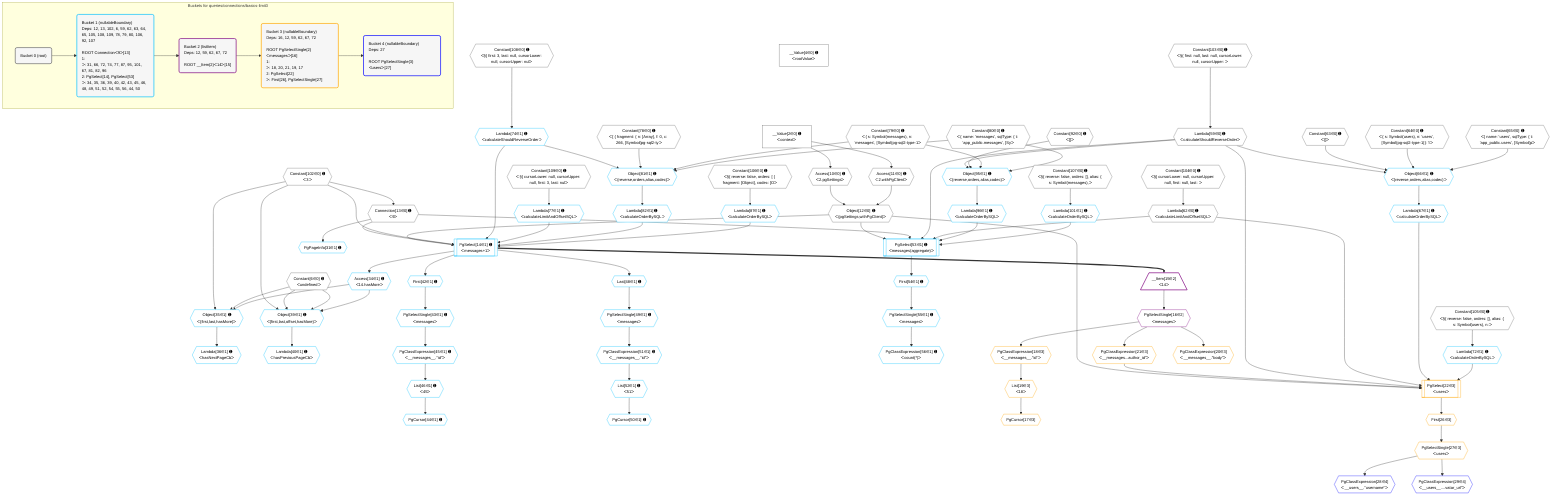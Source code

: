%%{init: {'themeVariables': { 'fontSize': '12px'}}}%%
graph TD
    classDef path fill:#eee,stroke:#000,color:#000
    classDef plan fill:#fff,stroke-width:1px,color:#000
    classDef itemplan fill:#fff,stroke-width:2px,color:#000
    classDef unbatchedplan fill:#dff,stroke-width:1px,color:#000
    classDef sideeffectplan fill:#fcc,stroke-width:2px,color:#000
    classDef bucket fill:#f6f6f6,color:#000,stroke-width:2px,text-align:left


    %% plan dependencies
    Object12{{"Object[12∈0] ➊<br />ᐸ{pgSettings,withPgClient}ᐳ"}}:::plan
    Access10{{"Access[10∈0] ➊<br />ᐸ2.pgSettingsᐳ"}}:::plan
    Access11{{"Access[11∈0] ➊<br />ᐸ2.withPgClientᐳ"}}:::plan
    Access10 & Access11 --> Object12
    __Value2["__Value[2∈0] ➊<br />ᐸcontextᐳ"]:::plan
    __Value2 --> Access10
    __Value2 --> Access11
    Connection13{{"Connection[13∈0] ➊<br />ᐸ9ᐳ"}}:::plan
    Constant102{{"Constant[102∈0] ➊<br />ᐸ3ᐳ"}}:::plan
    Constant102 --> Connection13
    Lambda59{{"Lambda[59∈0] ➊<br />ᐸcalculateShouldReverseOrderᐳ"}}:::plan
    Constant103{{"Constant[103∈0] ➊<br />ᐸ§{ first: null, last: null, cursorLower: null, cursorUpper: ᐳ"}}:::plan
    Constant103 --> Lambda59
    Lambda62{{"Lambda[62∈0] ➊<br />ᐸcalculateLimitAndOffsetSQLᐳ"}}:::plan
    Constant104{{"Constant[104∈0] ➊<br />ᐸ§{ cursorLower: null, cursorUpper: null, first: null, last: ᐳ"}}:::plan
    Constant104 --> Lambda62
    __Value4["__Value[4∈0] ➊<br />ᐸrootValueᐳ"]:::plan
    Constant6{{"Constant[6∈0] ➊<br />ᐸundefinedᐳ"}}:::plan
    Constant63{{"Constant[63∈0] ➊<br />ᐸ[]ᐳ"}}:::plan
    Constant64{{"Constant[64∈0] ➊<br />ᐸ{ s: Symbol(users), n: 'users', [Symbol(pg-sql2-type-1)]: 'Iᐳ"}}:::plan
    Constant65{{"Constant[65∈0] ➊<br />ᐸ{ name: 'users', sqlType: { t: 'app_public.users', [Symbol(pᐳ"}}:::plan
    Constant78{{"Constant[78∈0] ➊<br />ᐸ[ { fragment: { n: [Array], f: 0, c: 266, [Symbol(pg-sql2-tyᐳ"}}:::plan
    Constant79{{"Constant[79∈0] ➊<br />ᐸ{ s: Symbol(messages), n: 'messages', [Symbol(pg-sql2-type-1ᐳ"}}:::plan
    Constant80{{"Constant[80∈0] ➊<br />ᐸ{ name: 'messages', sqlType: { t: 'app_public.messages', [Syᐳ"}}:::plan
    Constant92{{"Constant[92∈0] ➊<br />ᐸ[]ᐳ"}}:::plan
    Constant105{{"Constant[105∈0] ➊<br />ᐸ§{ reverse: false, orders: [], alias: { s: Symbol(users), n:ᐳ"}}:::plan
    Constant106{{"Constant[106∈0] ➊<br />ᐸ§{ reverse: false, orders: [ { fragment: [Object], codec: [Oᐳ"}}:::plan
    Constant107{{"Constant[107∈0] ➊<br />ᐸ§{ reverse: false, orders: [], alias: { s: Symbol(messages),ᐳ"}}:::plan
    Constant108{{"Constant[108∈0] ➊<br />ᐸ§{ first: 3, last: null, cursorLower: null, cursorUpper: nulᐳ"}}:::plan
    Constant109{{"Constant[109∈0] ➊<br />ᐸ§{ cursorLower: null, cursorUpper: null, first: 3, last: nulᐳ"}}:::plan
    PgSelect14[["PgSelect[14∈1] ➊<br />ᐸmessages+1ᐳ"]]:::plan
    Lambda74{{"Lambda[74∈1] ➊<br />ᐸcalculateShouldReverseOrderᐳ"}}:::plan
    Lambda77{{"Lambda[77∈1] ➊<br />ᐸcalculateLimitAndOffsetSQLᐳ"}}:::plan
    Lambda82{{"Lambda[82∈1] ➊<br />ᐸcalculateOrderBySQLᐳ"}}:::plan
    Lambda87{{"Lambda[87∈1] ➊<br />ᐸcalculateOrderBySQLᐳ"}}:::plan
    Object12 & Connection13 & Constant102 & Lambda74 & Lambda77 & Lambda82 & Lambda87 --> PgSelect14
    PgSelect53[["PgSelect[53∈1] ➊<br />ᐸmessages(aggregate)ᐳ"]]:::plan
    Lambda96{{"Lambda[96∈1] ➊<br />ᐸcalculateOrderBySQLᐳ"}}:::plan
    Lambda101{{"Lambda[101∈1] ➊<br />ᐸcalculateOrderBySQLᐳ"}}:::plan
    Object12 & Connection13 & Lambda59 & Lambda62 & Lambda96 & Lambda101 --> PgSelect53
    Object39{{"Object[39∈1] ➊<br />ᐸ{first,last,offset,hasMore}ᐳ"}}:::plan
    Access34{{"Access[34∈1] ➊<br />ᐸ14.hasMoreᐳ"}}:::plan
    Constant102 & Constant6 & Constant6 & Access34 --> Object39
    Object66{{"Object[66∈1] ➊<br />ᐸ{reverse,orders,alias,codec}ᐳ"}}:::plan
    Lambda59 & Constant63 & Constant64 & Constant65 --> Object66
    Object81{{"Object[81∈1] ➊<br />ᐸ{reverse,orders,alias,codec}ᐳ"}}:::plan
    Lambda74 & Constant78 & Constant79 & Constant80 --> Object81
    Object95{{"Object[95∈1] ➊<br />ᐸ{reverse,orders,alias,codec}ᐳ"}}:::plan
    Lambda59 & Constant92 & Constant79 & Constant80 --> Object95
    Object35{{"Object[35∈1] ➊<br />ᐸ{first,last,hasMore}ᐳ"}}:::plan
    Constant102 & Constant6 & Access34 --> Object35
    PgPageInfo31{{"PgPageInfo[31∈1] ➊"}}:::plan
    Connection13 --> PgPageInfo31
    PgSelect14 --> Access34
    Lambda36{{"Lambda[36∈1] ➊<br />ᐸhasNextPageCbᐳ"}}:::plan
    Object35 --> Lambda36
    Lambda40{{"Lambda[40∈1] ➊<br />ᐸhasPreviousPageCbᐳ"}}:::plan
    Object39 --> Lambda40
    First42{{"First[42∈1] ➊"}}:::plan
    PgSelect14 --> First42
    PgSelectSingle43{{"PgSelectSingle[43∈1] ➊<br />ᐸmessagesᐳ"}}:::plan
    First42 --> PgSelectSingle43
    PgCursor44{{"PgCursor[44∈1] ➊"}}:::plan
    List46{{"List[46∈1] ➊<br />ᐸ45ᐳ"}}:::plan
    List46 --> PgCursor44
    PgClassExpression45{{"PgClassExpression[45∈1] ➊<br />ᐸ__messages__.”id”ᐳ"}}:::plan
    PgSelectSingle43 --> PgClassExpression45
    PgClassExpression45 --> List46
    Last48{{"Last[48∈1] ➊"}}:::plan
    PgSelect14 --> Last48
    PgSelectSingle49{{"PgSelectSingle[49∈1] ➊<br />ᐸmessagesᐳ"}}:::plan
    Last48 --> PgSelectSingle49
    PgCursor50{{"PgCursor[50∈1] ➊"}}:::plan
    List52{{"List[52∈1] ➊<br />ᐸ51ᐳ"}}:::plan
    List52 --> PgCursor50
    PgClassExpression51{{"PgClassExpression[51∈1] ➊<br />ᐸ__messages__.”id”ᐳ"}}:::plan
    PgSelectSingle49 --> PgClassExpression51
    PgClassExpression51 --> List52
    First54{{"First[54∈1] ➊"}}:::plan
    PgSelect53 --> First54
    PgSelectSingle55{{"PgSelectSingle[55∈1] ➊<br />ᐸmessagesᐳ"}}:::plan
    First54 --> PgSelectSingle55
    PgClassExpression56{{"PgClassExpression[56∈1] ➊<br />ᐸcount(*)ᐳ"}}:::plan
    PgSelectSingle55 --> PgClassExpression56
    Lambda67{{"Lambda[67∈1] ➊<br />ᐸcalculateOrderBySQLᐳ"}}:::plan
    Object66 --> Lambda67
    Lambda72{{"Lambda[72∈1] ➊<br />ᐸcalculateOrderBySQLᐳ"}}:::plan
    Constant105 --> Lambda72
    Constant108 --> Lambda74
    Constant109 --> Lambda77
    Object81 --> Lambda82
    Constant106 --> Lambda87
    Object95 --> Lambda96
    Constant107 --> Lambda101
    __Item15[/"__Item[15∈2]<br />ᐸ14ᐳ"\]:::itemplan
    PgSelect14 ==> __Item15
    PgSelectSingle16{{"PgSelectSingle[16∈2]<br />ᐸmessagesᐳ"}}:::plan
    __Item15 --> PgSelectSingle16
    PgSelect22[["PgSelect[22∈3]<br />ᐸusersᐳ"]]:::plan
    PgClassExpression21{{"PgClassExpression[21∈3]<br />ᐸ__messages...author_id”ᐳ"}}:::plan
    Object12 & PgClassExpression21 & Lambda59 & Lambda62 & Lambda67 & Lambda72 --> PgSelect22
    PgCursor17{{"PgCursor[17∈3]"}}:::plan
    List19{{"List[19∈3]<br />ᐸ18ᐳ"}}:::plan
    List19 --> PgCursor17
    PgClassExpression18{{"PgClassExpression[18∈3]<br />ᐸ__messages__.”id”ᐳ"}}:::plan
    PgSelectSingle16 --> PgClassExpression18
    PgClassExpression18 --> List19
    PgClassExpression20{{"PgClassExpression[20∈3]<br />ᐸ__messages__.”body”ᐳ"}}:::plan
    PgSelectSingle16 --> PgClassExpression20
    PgSelectSingle16 --> PgClassExpression21
    First26{{"First[26∈3]"}}:::plan
    PgSelect22 --> First26
    PgSelectSingle27{{"PgSelectSingle[27∈3]<br />ᐸusersᐳ"}}:::plan
    First26 --> PgSelectSingle27
    PgClassExpression28{{"PgClassExpression[28∈4]<br />ᐸ__users__.”username”ᐳ"}}:::plan
    PgSelectSingle27 --> PgClassExpression28
    PgClassExpression29{{"PgClassExpression[29∈4]<br />ᐸ__users__....vatar_url”ᐳ"}}:::plan
    PgSelectSingle27 --> PgClassExpression29

    %% define steps

    subgraph "Buckets for queries/connections/basics-limit3"
    Bucket0("Bucket 0 (root)"):::bucket
    classDef bucket0 stroke:#696969
    class Bucket0,__Value2,__Value4,Constant6,Access10,Access11,Object12,Connection13,Lambda59,Lambda62,Constant63,Constant64,Constant65,Constant78,Constant79,Constant80,Constant92,Constant102,Constant103,Constant104,Constant105,Constant106,Constant107,Constant108,Constant109 bucket0
    Bucket1("Bucket 1 (nullableBoundary)<br />Deps: 12, 13, 102, 6, 59, 62, 63, 64, 65, 105, 108, 109, 78, 79, 80, 106, 92, 107<br /><br />ROOT Connectionᐸ9ᐳ[13]<br />1: <br />ᐳ: 31, 66, 72, 74, 77, 87, 95, 101, 67, 81, 82, 96<br />2: PgSelect[14], PgSelect[53]<br />ᐳ: 34, 35, 36, 39, 40, 42, 43, 45, 46, 48, 49, 51, 52, 54, 55, 56, 44, 50"):::bucket
    classDef bucket1 stroke:#00bfff
    class Bucket1,PgSelect14,PgPageInfo31,Access34,Object35,Lambda36,Object39,Lambda40,First42,PgSelectSingle43,PgCursor44,PgClassExpression45,List46,Last48,PgSelectSingle49,PgCursor50,PgClassExpression51,List52,PgSelect53,First54,PgSelectSingle55,PgClassExpression56,Object66,Lambda67,Lambda72,Lambda74,Lambda77,Object81,Lambda82,Lambda87,Object95,Lambda96,Lambda101 bucket1
    Bucket2("Bucket 2 (listItem)<br />Deps: 12, 59, 62, 67, 72<br /><br />ROOT __Item{2}ᐸ14ᐳ[15]"):::bucket
    classDef bucket2 stroke:#7f007f
    class Bucket2,__Item15,PgSelectSingle16 bucket2
    Bucket3("Bucket 3 (nullableBoundary)<br />Deps: 16, 12, 59, 62, 67, 72<br /><br />ROOT PgSelectSingle{2}ᐸmessagesᐳ[16]<br />1: <br />ᐳ: 18, 20, 21, 19, 17<br />2: PgSelect[22]<br />ᐳ: First[26], PgSelectSingle[27]"):::bucket
    classDef bucket3 stroke:#ffa500
    class Bucket3,PgCursor17,PgClassExpression18,List19,PgClassExpression20,PgClassExpression21,PgSelect22,First26,PgSelectSingle27 bucket3
    Bucket4("Bucket 4 (nullableBoundary)<br />Deps: 27<br /><br />ROOT PgSelectSingle{3}ᐸusersᐳ[27]"):::bucket
    classDef bucket4 stroke:#0000ff
    class Bucket4,PgClassExpression28,PgClassExpression29 bucket4
    Bucket0 --> Bucket1
    Bucket1 --> Bucket2
    Bucket2 --> Bucket3
    Bucket3 --> Bucket4
    end